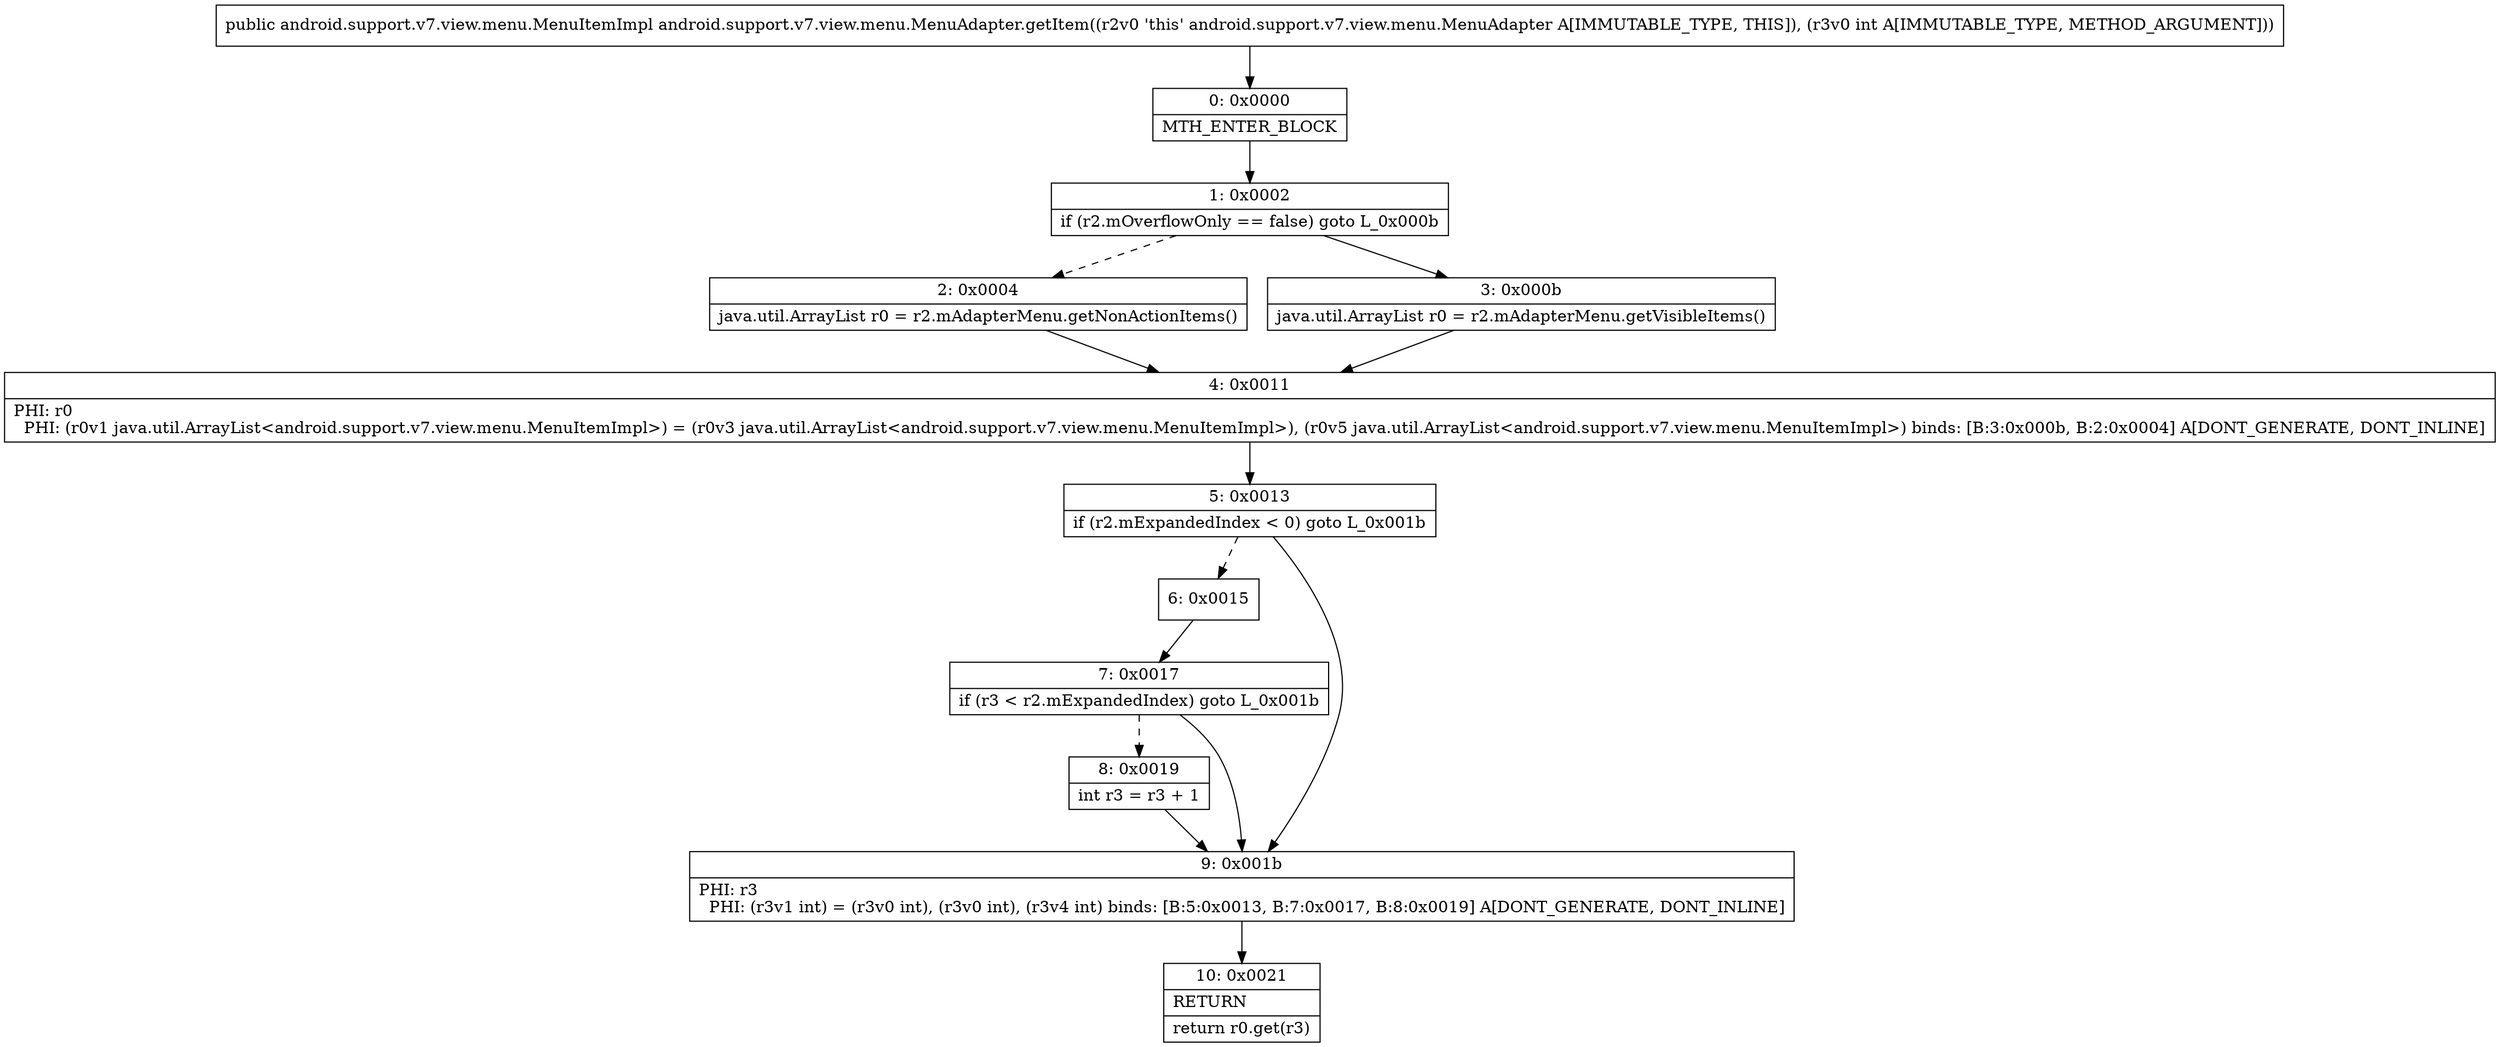 digraph "CFG forandroid.support.v7.view.menu.MenuAdapter.getItem(I)Landroid\/support\/v7\/view\/menu\/MenuItemImpl;" {
Node_0 [shape=record,label="{0\:\ 0x0000|MTH_ENTER_BLOCK\l}"];
Node_1 [shape=record,label="{1\:\ 0x0002|if (r2.mOverflowOnly == false) goto L_0x000b\l}"];
Node_2 [shape=record,label="{2\:\ 0x0004|java.util.ArrayList r0 = r2.mAdapterMenu.getNonActionItems()\l}"];
Node_3 [shape=record,label="{3\:\ 0x000b|java.util.ArrayList r0 = r2.mAdapterMenu.getVisibleItems()\l}"];
Node_4 [shape=record,label="{4\:\ 0x0011|PHI: r0 \l  PHI: (r0v1 java.util.ArrayList\<android.support.v7.view.menu.MenuItemImpl\>) = (r0v3 java.util.ArrayList\<android.support.v7.view.menu.MenuItemImpl\>), (r0v5 java.util.ArrayList\<android.support.v7.view.menu.MenuItemImpl\>) binds: [B:3:0x000b, B:2:0x0004] A[DONT_GENERATE, DONT_INLINE]\l}"];
Node_5 [shape=record,label="{5\:\ 0x0013|if (r2.mExpandedIndex \< 0) goto L_0x001b\l}"];
Node_6 [shape=record,label="{6\:\ 0x0015}"];
Node_7 [shape=record,label="{7\:\ 0x0017|if (r3 \< r2.mExpandedIndex) goto L_0x001b\l}"];
Node_8 [shape=record,label="{8\:\ 0x0019|int r3 = r3 + 1\l}"];
Node_9 [shape=record,label="{9\:\ 0x001b|PHI: r3 \l  PHI: (r3v1 int) = (r3v0 int), (r3v0 int), (r3v4 int) binds: [B:5:0x0013, B:7:0x0017, B:8:0x0019] A[DONT_GENERATE, DONT_INLINE]\l}"];
Node_10 [shape=record,label="{10\:\ 0x0021|RETURN\l|return r0.get(r3)\l}"];
MethodNode[shape=record,label="{public android.support.v7.view.menu.MenuItemImpl android.support.v7.view.menu.MenuAdapter.getItem((r2v0 'this' android.support.v7.view.menu.MenuAdapter A[IMMUTABLE_TYPE, THIS]), (r3v0 int A[IMMUTABLE_TYPE, METHOD_ARGUMENT])) }"];
MethodNode -> Node_0;
Node_0 -> Node_1;
Node_1 -> Node_2[style=dashed];
Node_1 -> Node_3;
Node_2 -> Node_4;
Node_3 -> Node_4;
Node_4 -> Node_5;
Node_5 -> Node_6[style=dashed];
Node_5 -> Node_9;
Node_6 -> Node_7;
Node_7 -> Node_8[style=dashed];
Node_7 -> Node_9;
Node_8 -> Node_9;
Node_9 -> Node_10;
}

